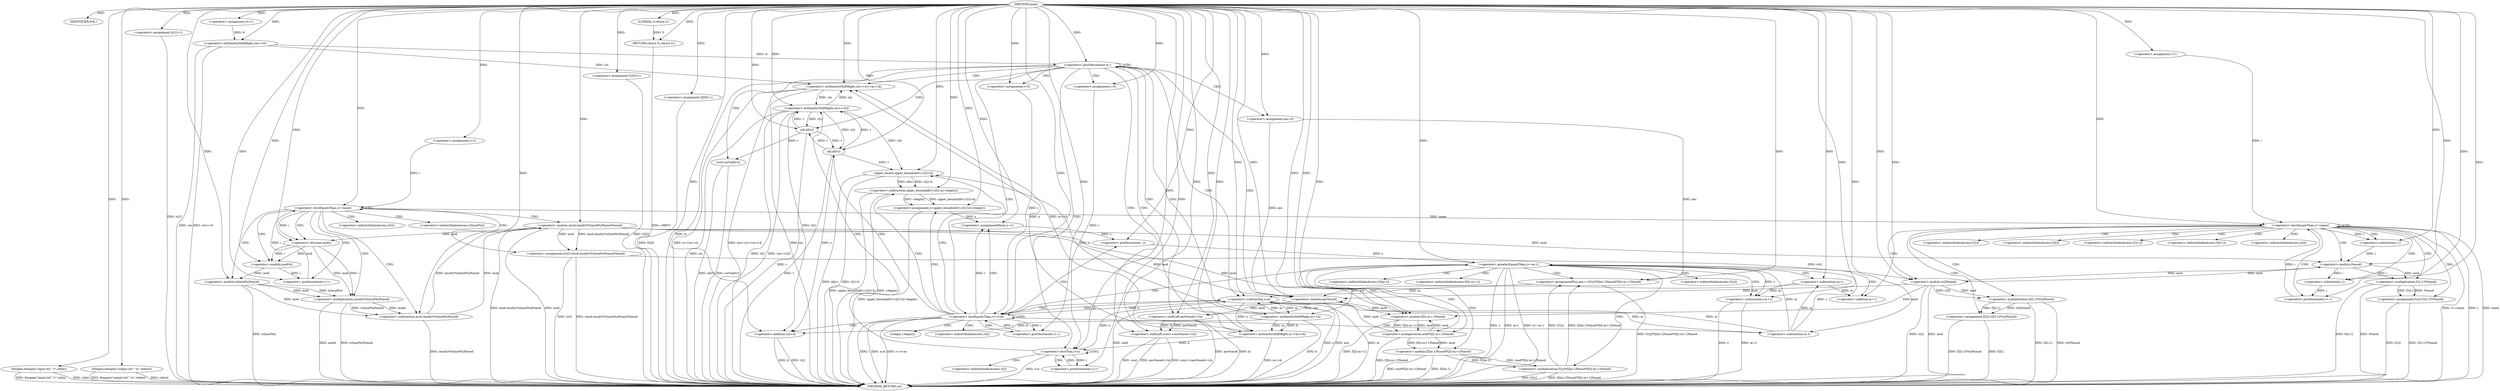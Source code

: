 digraph "main" {  
"1000102" [label = "(METHOD,main)" ]
"1000312" [label = "(METHOD_RETURN,int)" ]
"1000104" [label = "(IDENTIFIER,IOS,)" ]
"1000105" [label = "(freopen,freopen(\"input.txt\",\"r\",stdin))" ]
"1000109" [label = "(freopen,freopen(\"output.txt\",\"w\",stdout))" ]
"1000114" [label = "(<operator>.assignment,tt=1)" ]
"1000117" [label = "(<operator>.assignment,iv[1]=1)" ]
"1000202" [label = "(<operator>.arithmeticShiftRight,cin>>tt)" ]
"1000310" [label = "(RETURN,return 0;,return 0;)" ]
"1000124" [label = "(<operator>.assignment,i=2)" ]
"1000127" [label = "(<operator>.lessEqualsThan,i<=maxe)" ]
"1000130" [label = "(<operator>.postIncrement,i++)" ]
"1000153" [label = "(<operator>.assignment,f1[0]=1)" ]
"1000158" [label = "(<operator>.assignment,f2[0]=1)" ]
"1000165" [label = "(<operator>.assignment,i=1)" ]
"1000168" [label = "(<operator>.lessEqualsThan,i<=maxe)" ]
"1000171" [label = "(<operator>.postIncrement,i++)" ]
"1000206" [label = "(<operator>.postDecrement,tt--)" ]
"1000311" [label = "(LITERAL,0,return 0;)" ]
"1000133" [label = "(<operator>.assignment,iv[i]=(mod-(mod/i)*iv[mod%i]%mod)%mod)" ]
"1000174" [label = "(<operator>.assignment,f1[i]=f1[i-1]*i%mod)" ]
"1000187" [label = "(<operator>.assignment,f2[i]=f2[i-1]*iv[i]%mod)" ]
"1000212" [label = "(<operator>.arithmeticShiftRight,cin>>n>>m>>k)" ]
"1000221" [label = "(<operator>.assignment,ans=0)" ]
"1000239" [label = "(sort,sort(all(v)))" ]
"1000303" [label = "(<operator>.shiftLeft,cout<<ans%mod<<ln)" ]
"1000226" [label = "(<operator>.assignment,i=0)" ]
"1000229" [label = "(<operator>.lessThan,i<n)" ]
"1000232" [label = "(<operator>.postIncrement,i++)" ]
"1000234" [label = "(<operator>.arithmeticShiftRight,cin>>v[i])" ]
"1000244" [label = "(<operator>.assignment,i=0)" ]
"1000247" [label = "(<operator>.lessEqualsThan,i<=n-m)" ]
"1000252" [label = "(<operator>.postIncrement,i++)" ]
"1000137" [label = "(<operator>.modulo,(mod-(mod/i)*iv[mod%i]%mod)%mod)" ]
"1000178" [label = "(<operator>.multiplication,f1[i-1]*i%mod)" ]
"1000191" [label = "(<operator>.multiplication,f2[i-1]*iv[i]%mod)" ]
"1000214" [label = "(<operator>.arithmeticShiftRight,n>>m>>k)" ]
"1000240" [label = "(all,all(v))" ]
"1000256" [label = "(<operator>.assignment,z=upper_bound(all(v),v[i]+k)-v.begin())" ]
"1000268" [label = "(<operator>.assignmentMinus,z-=i)" ]
"1000271" [label = "(<operator>.preDecrement,--z)" ]
"1000305" [label = "(<operator>.shiftLeft,ans%mod<<ln)" ]
"1000138" [label = "(<operator>.subtraction,mod-(mod/i)*iv[mod%i]%mod)" ]
"1000184" [label = "(<operator>.modulo,i%mod)" ]
"1000197" [label = "(<operator>.modulo,iv[i]%mod)" ]
"1000216" [label = "(<operator>.arithmeticShiftRight,m>>k)" ]
"1000249" [label = "(<operator>.subtraction,n-m)" ]
"1000274" [label = "(<operator>.greaterEqualsThan,z>=m-1)" ]
"1000306" [label = "(<operator>.modulo,ans%mod)" ]
"1000140" [label = "(<operator>.multiplication,(mod/i)*iv[mod%i]%mod)" ]
"1000181" [label = "(<operator>.subtraction,i-1)" ]
"1000194" [label = "(<operator>.subtraction,i-1)" ]
"1000258" [label = "(<operator>.subtraction,upper_bound(all(v),v[i]+k)-v.begin())" ]
"1000280" [label = "(<operator>.assignmentPlus,ans+=f1[z]*f2[m-1]%mod*f2[z-m+1]%mod)" ]
"1000141" [label = "(<operator>.division,mod/i)" ]
"1000144" [label = "(<operator>.modulo,iv[mod%i]%mod)" ]
"1000259" [label = "(upper_bound,upper_bound(all(v),v[i]+k))" ]
"1000276" [label = "(<operator>.subtraction,m-1)" ]
"1000260" [label = "(all,all(v))" ]
"1000262" [label = "(<operator>.addition,v[i]+k)" ]
"1000282" [label = "(<operator>.multiplication,f1[z]*f2[m-1]%mod*f2[z-m+1]%mod)" ]
"1000147" [label = "(<operator>.modulo,mod%i)" ]
"1000286" [label = "(<operator>.modulo,f2[m-1]%mod*f2[z-m+1]%mod)" ]
"1000292" [label = "(<operator>.multiplication,mod*f2[z-m+1]%mod)" ]
"1000289" [label = "(<operator>.subtraction,m-1)" ]
"1000294" [label = "(<operator>.modulo,f2[z-m+1]%mod)" ]
"1000297" [label = "(<operator>.subtraction,z-m+1)" ]
"1000299" [label = "(<operator>.addition,m+1)" ]
"1000134" [label = "(<operator>.indirectIndexAccess,iv[i])" ]
"1000175" [label = "(<operator>.indirectIndexAccess,f1[i])" ]
"1000188" [label = "(<operator>.indirectIndexAccess,f2[i])" ]
"1000179" [label = "(<operator>.indirectIndexAccess,f1[i-1])" ]
"1000192" [label = "(<operator>.indirectIndexAccess,f2[i-1])" ]
"1000236" [label = "(<operator>.indirectIndexAccess,v[i])" ]
"1000198" [label = "(<operator>.indirectIndexAccess,iv[i])" ]
"1000267" [label = "(v.begin,v.begin())" ]
"1000145" [label = "(<operator>.indirectIndexAccess,iv[mod%i])" ]
"1000263" [label = "(<operator>.indirectIndexAccess,v[i])" ]
"1000283" [label = "(<operator>.indirectIndexAccess,f1[z])" ]
"1000287" [label = "(<operator>.indirectIndexAccess,f2[m-1])" ]
"1000295" [label = "(<operator>.indirectIndexAccess,f2[z-m+1])" ]
  "1000105" -> "1000312"  [ label = "DDG: freopen(\"input.txt\",\"r\",stdin)"] 
  "1000109" -> "1000312"  [ label = "DDG: freopen(\"output.txt\",\"w\",stdout)"] 
  "1000117" -> "1000312"  [ label = "DDG: iv[1]"] 
  "1000153" -> "1000312"  [ label = "DDG: f1[0]"] 
  "1000158" -> "1000312"  [ label = "DDG: f2[0]"] 
  "1000168" -> "1000312"  [ label = "DDG: i"] 
  "1000168" -> "1000312"  [ label = "DDG: maxe"] 
  "1000168" -> "1000312"  [ label = "DDG: i<=maxe"] 
  "1000202" -> "1000312"  [ label = "DDG: cin"] 
  "1000202" -> "1000312"  [ label = "DDG: cin>>tt"] 
  "1000206" -> "1000312"  [ label = "DDG: tt"] 
  "1000212" -> "1000312"  [ label = "DDG: cin"] 
  "1000216" -> "1000312"  [ label = "DDG: k"] 
  "1000214" -> "1000312"  [ label = "DDG: m>>k"] 
  "1000212" -> "1000312"  [ label = "DDG: n>>m>>k"] 
  "1000212" -> "1000312"  [ label = "DDG: cin>>n>>m>>k"] 
  "1000229" -> "1000312"  [ label = "DDG: i<n"] 
  "1000240" -> "1000312"  [ label = "DDG: v"] 
  "1000239" -> "1000312"  [ label = "DDG: all(v)"] 
  "1000239" -> "1000312"  [ label = "DDG: sort(all(v))"] 
  "1000247" -> "1000312"  [ label = "DDG: i"] 
  "1000249" -> "1000312"  [ label = "DDG: n"] 
  "1000249" -> "1000312"  [ label = "DDG: m"] 
  "1000247" -> "1000312"  [ label = "DDG: n-m"] 
  "1000247" -> "1000312"  [ label = "DDG: i<=n-m"] 
  "1000306" -> "1000312"  [ label = "DDG: ans"] 
  "1000306" -> "1000312"  [ label = "DDG: mod"] 
  "1000305" -> "1000312"  [ label = "DDG: ans%mod"] 
  "1000303" -> "1000312"  [ label = "DDG: ans%mod<<ln"] 
  "1000303" -> "1000312"  [ label = "DDG: cout<<ans%mod<<ln"] 
  "1000260" -> "1000312"  [ label = "DDG: v"] 
  "1000259" -> "1000312"  [ label = "DDG: all(v)"] 
  "1000262" -> "1000312"  [ label = "DDG: v[i]"] 
  "1000262" -> "1000312"  [ label = "DDG: k"] 
  "1000259" -> "1000312"  [ label = "DDG: v[i]+k"] 
  "1000258" -> "1000312"  [ label = "DDG: upper_bound(all(v),v[i]+k)"] 
  "1000258" -> "1000312"  [ label = "DDG: v.begin()"] 
  "1000256" -> "1000312"  [ label = "DDG: upper_bound(all(v),v[i]+k)-v.begin()"] 
  "1000274" -> "1000312"  [ label = "DDG: z"] 
  "1000274" -> "1000312"  [ label = "DDG: m-1"] 
  "1000274" -> "1000312"  [ label = "DDG: z>=m-1"] 
  "1000282" -> "1000312"  [ label = "DDG: f1[z]"] 
  "1000286" -> "1000312"  [ label = "DDG: f2[m-1]"] 
  "1000297" -> "1000312"  [ label = "DDG: z"] 
  "1000297" -> "1000312"  [ label = "DDG: m+1"] 
  "1000294" -> "1000312"  [ label = "DDG: f2[z-m+1]"] 
  "1000292" -> "1000312"  [ label = "DDG: f2[z-m+1]%mod"] 
  "1000286" -> "1000312"  [ label = "DDG: mod*f2[z-m+1]%mod"] 
  "1000282" -> "1000312"  [ label = "DDG: f2[m-1]%mod*f2[z-m+1]%mod"] 
  "1000280" -> "1000312"  [ label = "DDG: f1[z]*f2[m-1]%mod*f2[z-m+1]%mod"] 
  "1000234" -> "1000312"  [ label = "DDG: cin"] 
  "1000234" -> "1000312"  [ label = "DDG: v[i]"] 
  "1000234" -> "1000312"  [ label = "DDG: cin>>v[i]"] 
  "1000174" -> "1000312"  [ label = "DDG: f1[i]"] 
  "1000178" -> "1000312"  [ label = "DDG: f1[i-1]"] 
  "1000178" -> "1000312"  [ label = "DDG: i%mod"] 
  "1000174" -> "1000312"  [ label = "DDG: f1[i-1]*i%mod"] 
  "1000187" -> "1000312"  [ label = "DDG: f2[i]"] 
  "1000191" -> "1000312"  [ label = "DDG: f2[i-1]"] 
  "1000197" -> "1000312"  [ label = "DDG: iv[i]"] 
  "1000197" -> "1000312"  [ label = "DDG: mod"] 
  "1000191" -> "1000312"  [ label = "DDG: iv[i]%mod"] 
  "1000187" -> "1000312"  [ label = "DDG: f2[i-1]*iv[i]%mod"] 
  "1000133" -> "1000312"  [ label = "DDG: iv[i]"] 
  "1000140" -> "1000312"  [ label = "DDG: mod/i"] 
  "1000144" -> "1000312"  [ label = "DDG: iv[mod%i]"] 
  "1000140" -> "1000312"  [ label = "DDG: iv[mod%i]%mod"] 
  "1000138" -> "1000312"  [ label = "DDG: (mod/i)*iv[mod%i]%mod"] 
  "1000137" -> "1000312"  [ label = "DDG: mod-(mod/i)*iv[mod%i]%mod"] 
  "1000137" -> "1000312"  [ label = "DDG: mod"] 
  "1000133" -> "1000312"  [ label = "DDG: (mod-(mod/i)*iv[mod%i]%mod)%mod"] 
  "1000310" -> "1000312"  [ label = "DDG: <RET>"] 
  "1000109" -> "1000312"  [ label = "DDG: stdout"] 
  "1000105" -> "1000312"  [ label = "DDG: stdin"] 
  "1000305" -> "1000312"  [ label = "DDG: ln"] 
  "1000303" -> "1000312"  [ label = "DDG: cout"] 
  "1000102" -> "1000104"  [ label = "DDG: "] 
  "1000102" -> "1000114"  [ label = "DDG: "] 
  "1000102" -> "1000117"  [ label = "DDG: "] 
  "1000311" -> "1000310"  [ label = "DDG: 0"] 
  "1000102" -> "1000310"  [ label = "DDG: "] 
  "1000102" -> "1000105"  [ label = "DDG: "] 
  "1000102" -> "1000109"  [ label = "DDG: "] 
  "1000102" -> "1000124"  [ label = "DDG: "] 
  "1000102" -> "1000153"  [ label = "DDG: "] 
  "1000102" -> "1000158"  [ label = "DDG: "] 
  "1000102" -> "1000165"  [ label = "DDG: "] 
  "1000102" -> "1000202"  [ label = "DDG: "] 
  "1000114" -> "1000202"  [ label = "DDG: tt"] 
  "1000102" -> "1000311"  [ label = "DDG: "] 
  "1000124" -> "1000127"  [ label = "DDG: i"] 
  "1000130" -> "1000127"  [ label = "DDG: i"] 
  "1000102" -> "1000127"  [ label = "DDG: "] 
  "1000147" -> "1000130"  [ label = "DDG: i"] 
  "1000102" -> "1000130"  [ label = "DDG: "] 
  "1000137" -> "1000133"  [ label = "DDG: mod"] 
  "1000137" -> "1000133"  [ label = "DDG: mod-(mod/i)*iv[mod%i]%mod"] 
  "1000165" -> "1000168"  [ label = "DDG: i"] 
  "1000171" -> "1000168"  [ label = "DDG: i"] 
  "1000102" -> "1000168"  [ label = "DDG: "] 
  "1000127" -> "1000168"  [ label = "DDG: maxe"] 
  "1000194" -> "1000171"  [ label = "DDG: i"] 
  "1000102" -> "1000171"  [ label = "DDG: "] 
  "1000178" -> "1000174"  [ label = "DDG: f1[i-1]"] 
  "1000178" -> "1000174"  [ label = "DDG: i%mod"] 
  "1000191" -> "1000187"  [ label = "DDG: iv[i]%mod"] 
  "1000191" -> "1000187"  [ label = "DDG: f2[i-1]"] 
  "1000202" -> "1000206"  [ label = "DDG: tt"] 
  "1000102" -> "1000206"  [ label = "DDG: "] 
  "1000102" -> "1000221"  [ label = "DDG: "] 
  "1000202" -> "1000212"  [ label = "DDG: cin"] 
  "1000234" -> "1000212"  [ label = "DDG: cin"] 
  "1000102" -> "1000212"  [ label = "DDG: "] 
  "1000214" -> "1000212"  [ label = "DDG: n"] 
  "1000214" -> "1000212"  [ label = "DDG: m>>k"] 
  "1000102" -> "1000226"  [ label = "DDG: "] 
  "1000240" -> "1000239"  [ label = "DDG: v"] 
  "1000102" -> "1000244"  [ label = "DDG: "] 
  "1000102" -> "1000303"  [ label = "DDG: "] 
  "1000305" -> "1000303"  [ label = "DDG: ln"] 
  "1000305" -> "1000303"  [ label = "DDG: ans%mod"] 
  "1000138" -> "1000137"  [ label = "DDG: mod"] 
  "1000138" -> "1000137"  [ label = "DDG: (mod/i)*iv[mod%i]%mod"] 
  "1000102" -> "1000137"  [ label = "DDG: "] 
  "1000184" -> "1000178"  [ label = "DDG: mod"] 
  "1000184" -> "1000178"  [ label = "DDG: i"] 
  "1000197" -> "1000191"  [ label = "DDG: mod"] 
  "1000197" -> "1000191"  [ label = "DDG: iv[i]"] 
  "1000249" -> "1000214"  [ label = "DDG: n"] 
  "1000102" -> "1000214"  [ label = "DDG: "] 
  "1000216" -> "1000214"  [ label = "DDG: k"] 
  "1000216" -> "1000214"  [ label = "DDG: m"] 
  "1000226" -> "1000229"  [ label = "DDG: i"] 
  "1000232" -> "1000229"  [ label = "DDG: i"] 
  "1000102" -> "1000229"  [ label = "DDG: "] 
  "1000214" -> "1000229"  [ label = "DDG: n"] 
  "1000229" -> "1000232"  [ label = "DDG: i"] 
  "1000102" -> "1000232"  [ label = "DDG: "] 
  "1000212" -> "1000234"  [ label = "DDG: cin"] 
  "1000102" -> "1000234"  [ label = "DDG: "] 
  "1000240" -> "1000234"  [ label = "DDG: v"] 
  "1000260" -> "1000234"  [ label = "DDG: v"] 
  "1000260" -> "1000240"  [ label = "DDG: v"] 
  "1000234" -> "1000240"  [ label = "DDG: v[i]"] 
  "1000102" -> "1000240"  [ label = "DDG: "] 
  "1000244" -> "1000247"  [ label = "DDG: i"] 
  "1000252" -> "1000247"  [ label = "DDG: i"] 
  "1000102" -> "1000247"  [ label = "DDG: "] 
  "1000249" -> "1000247"  [ label = "DDG: n"] 
  "1000249" -> "1000247"  [ label = "DDG: m"] 
  "1000102" -> "1000252"  [ label = "DDG: "] 
  "1000247" -> "1000252"  [ label = "DDG: i"] 
  "1000258" -> "1000256"  [ label = "DDG: v.begin()"] 
  "1000258" -> "1000256"  [ label = "DDG: upper_bound(all(v),v[i]+k)"] 
  "1000247" -> "1000268"  [ label = "DDG: i"] 
  "1000102" -> "1000268"  [ label = "DDG: "] 
  "1000306" -> "1000305"  [ label = "DDG: mod"] 
  "1000306" -> "1000305"  [ label = "DDG: ans"] 
  "1000102" -> "1000305"  [ label = "DDG: "] 
  "1000144" -> "1000138"  [ label = "DDG: mod"] 
  "1000102" -> "1000138"  [ label = "DDG: "] 
  "1000140" -> "1000138"  [ label = "DDG: mod/i"] 
  "1000140" -> "1000138"  [ label = "DDG: iv[mod%i]%mod"] 
  "1000181" -> "1000184"  [ label = "DDG: i"] 
  "1000102" -> "1000184"  [ label = "DDG: "] 
  "1000197" -> "1000184"  [ label = "DDG: mod"] 
  "1000137" -> "1000184"  [ label = "DDG: mod"] 
  "1000133" -> "1000197"  [ label = "DDG: iv[i]"] 
  "1000184" -> "1000197"  [ label = "DDG: mod"] 
  "1000102" -> "1000197"  [ label = "DDG: "] 
  "1000249" -> "1000216"  [ label = "DDG: m"] 
  "1000102" -> "1000216"  [ label = "DDG: "] 
  "1000229" -> "1000249"  [ label = "DDG: n"] 
  "1000102" -> "1000249"  [ label = "DDG: "] 
  "1000216" -> "1000249"  [ label = "DDG: m"] 
  "1000276" -> "1000249"  [ label = "DDG: m"] 
  "1000289" -> "1000249"  [ label = "DDG: m"] 
  "1000102" -> "1000256"  [ label = "DDG: "] 
  "1000256" -> "1000268"  [ label = "DDG: z"] 
  "1000268" -> "1000271"  [ label = "DDG: z"] 
  "1000102" -> "1000271"  [ label = "DDG: "] 
  "1000221" -> "1000306"  [ label = "DDG: ans"] 
  "1000280" -> "1000306"  [ label = "DDG: ans"] 
  "1000102" -> "1000306"  [ label = "DDG: "] 
  "1000292" -> "1000306"  [ label = "DDG: mod"] 
  "1000197" -> "1000306"  [ label = "DDG: mod"] 
  "1000137" -> "1000306"  [ label = "DDG: mod"] 
  "1000141" -> "1000140"  [ label = "DDG: mod"] 
  "1000141" -> "1000140"  [ label = "DDG: i"] 
  "1000144" -> "1000140"  [ label = "DDG: iv[mod%i]"] 
  "1000144" -> "1000140"  [ label = "DDG: mod"] 
  "1000168" -> "1000181"  [ label = "DDG: i"] 
  "1000102" -> "1000181"  [ label = "DDG: "] 
  "1000184" -> "1000194"  [ label = "DDG: i"] 
  "1000102" -> "1000194"  [ label = "DDG: "] 
  "1000259" -> "1000258"  [ label = "DDG: v[i]+k"] 
  "1000259" -> "1000258"  [ label = "DDG: all(v)"] 
  "1000102" -> "1000258"  [ label = "DDG: "] 
  "1000271" -> "1000274"  [ label = "DDG: z"] 
  "1000102" -> "1000274"  [ label = "DDG: "] 
  "1000276" -> "1000274"  [ label = "DDG: 1"] 
  "1000276" -> "1000274"  [ label = "DDG: m"] 
  "1000282" -> "1000280"  [ label = "DDG: f1[z]"] 
  "1000282" -> "1000280"  [ label = "DDG: f2[m-1]%mod*f2[z-m+1]%mod"] 
  "1000137" -> "1000141"  [ label = "DDG: mod"] 
  "1000102" -> "1000141"  [ label = "DDG: "] 
  "1000127" -> "1000141"  [ label = "DDG: i"] 
  "1000147" -> "1000144"  [ label = "DDG: mod"] 
  "1000102" -> "1000144"  [ label = "DDG: "] 
  "1000260" -> "1000259"  [ label = "DDG: v"] 
  "1000234" -> "1000259"  [ label = "DDG: v[i]"] 
  "1000216" -> "1000259"  [ label = "DDG: k"] 
  "1000102" -> "1000259"  [ label = "DDG: "] 
  "1000249" -> "1000276"  [ label = "DDG: m"] 
  "1000102" -> "1000276"  [ label = "DDG: "] 
  "1000221" -> "1000280"  [ label = "DDG: ans"] 
  "1000102" -> "1000280"  [ label = "DDG: "] 
  "1000240" -> "1000260"  [ label = "DDG: v"] 
  "1000234" -> "1000260"  [ label = "DDG: v[i]"] 
  "1000102" -> "1000260"  [ label = "DDG: "] 
  "1000260" -> "1000262"  [ label = "DDG: v"] 
  "1000234" -> "1000262"  [ label = "DDG: v[i]"] 
  "1000216" -> "1000262"  [ label = "DDG: k"] 
  "1000102" -> "1000262"  [ label = "DDG: "] 
  "1000286" -> "1000282"  [ label = "DDG: f2[m-1]"] 
  "1000286" -> "1000282"  [ label = "DDG: mod*f2[z-m+1]%mod"] 
  "1000141" -> "1000147"  [ label = "DDG: mod"] 
  "1000102" -> "1000147"  [ label = "DDG: "] 
  "1000141" -> "1000147"  [ label = "DDG: i"] 
  "1000292" -> "1000286"  [ label = "DDG: f2[z-m+1]%mod"] 
  "1000292" -> "1000286"  [ label = "DDG: mod"] 
  "1000294" -> "1000292"  [ label = "DDG: mod"] 
  "1000102" -> "1000292"  [ label = "DDG: "] 
  "1000294" -> "1000292"  [ label = "DDG: f2[z-m+1]"] 
  "1000276" -> "1000289"  [ label = "DDG: m"] 
  "1000102" -> "1000289"  [ label = "DDG: "] 
  "1000306" -> "1000294"  [ label = "DDG: mod"] 
  "1000292" -> "1000294"  [ label = "DDG: mod"] 
  "1000197" -> "1000294"  [ label = "DDG: mod"] 
  "1000137" -> "1000294"  [ label = "DDG: mod"] 
  "1000102" -> "1000294"  [ label = "DDG: "] 
  "1000274" -> "1000297"  [ label = "DDG: z"] 
  "1000102" -> "1000297"  [ label = "DDG: "] 
  "1000289" -> "1000297"  [ label = "DDG: m"] 
  "1000289" -> "1000299"  [ label = "DDG: m"] 
  "1000102" -> "1000299"  [ label = "DDG: "] 
  "1000127" -> "1000127"  [ label = "CDG: "] 
  "1000127" -> "1000141"  [ label = "CDG: "] 
  "1000127" -> "1000133"  [ label = "CDG: "] 
  "1000127" -> "1000144"  [ label = "CDG: "] 
  "1000127" -> "1000145"  [ label = "CDG: "] 
  "1000127" -> "1000130"  [ label = "CDG: "] 
  "1000127" -> "1000138"  [ label = "CDG: "] 
  "1000127" -> "1000137"  [ label = "CDG: "] 
  "1000127" -> "1000147"  [ label = "CDG: "] 
  "1000127" -> "1000140"  [ label = "CDG: "] 
  "1000127" -> "1000134"  [ label = "CDG: "] 
  "1000168" -> "1000174"  [ label = "CDG: "] 
  "1000168" -> "1000191"  [ label = "CDG: "] 
  "1000168" -> "1000197"  [ label = "CDG: "] 
  "1000168" -> "1000188"  [ label = "CDG: "] 
  "1000168" -> "1000175"  [ label = "CDG: "] 
  "1000168" -> "1000179"  [ label = "CDG: "] 
  "1000168" -> "1000194"  [ label = "CDG: "] 
  "1000168" -> "1000192"  [ label = "CDG: "] 
  "1000168" -> "1000198"  [ label = "CDG: "] 
  "1000168" -> "1000187"  [ label = "CDG: "] 
  "1000168" -> "1000168"  [ label = "CDG: "] 
  "1000168" -> "1000178"  [ label = "CDG: "] 
  "1000168" -> "1000171"  [ label = "CDG: "] 
  "1000168" -> "1000184"  [ label = "CDG: "] 
  "1000168" -> "1000181"  [ label = "CDG: "] 
  "1000206" -> "1000305"  [ label = "CDG: "] 
  "1000206" -> "1000221"  [ label = "CDG: "] 
  "1000206" -> "1000244"  [ label = "CDG: "] 
  "1000206" -> "1000216"  [ label = "CDG: "] 
  "1000206" -> "1000206"  [ label = "CDG: "] 
  "1000206" -> "1000214"  [ label = "CDG: "] 
  "1000206" -> "1000240"  [ label = "CDG: "] 
  "1000206" -> "1000226"  [ label = "CDG: "] 
  "1000206" -> "1000247"  [ label = "CDG: "] 
  "1000206" -> "1000303"  [ label = "CDG: "] 
  "1000206" -> "1000239"  [ label = "CDG: "] 
  "1000206" -> "1000229"  [ label = "CDG: "] 
  "1000206" -> "1000306"  [ label = "CDG: "] 
  "1000206" -> "1000212"  [ label = "CDG: "] 
  "1000206" -> "1000249"  [ label = "CDG: "] 
  "1000229" -> "1000236"  [ label = "CDG: "] 
  "1000229" -> "1000232"  [ label = "CDG: "] 
  "1000229" -> "1000229"  [ label = "CDG: "] 
  "1000229" -> "1000234"  [ label = "CDG: "] 
  "1000247" -> "1000258"  [ label = "CDG: "] 
  "1000247" -> "1000268"  [ label = "CDG: "] 
  "1000247" -> "1000276"  [ label = "CDG: "] 
  "1000247" -> "1000260"  [ label = "CDG: "] 
  "1000247" -> "1000274"  [ label = "CDG: "] 
  "1000247" -> "1000259"  [ label = "CDG: "] 
  "1000247" -> "1000247"  [ label = "CDG: "] 
  "1000247" -> "1000263"  [ label = "CDG: "] 
  "1000247" -> "1000262"  [ label = "CDG: "] 
  "1000247" -> "1000271"  [ label = "CDG: "] 
  "1000247" -> "1000252"  [ label = "CDG: "] 
  "1000247" -> "1000267"  [ label = "CDG: "] 
  "1000247" -> "1000249"  [ label = "CDG: "] 
  "1000247" -> "1000256"  [ label = "CDG: "] 
  "1000274" -> "1000294"  [ label = "CDG: "] 
  "1000274" -> "1000282"  [ label = "CDG: "] 
  "1000274" -> "1000289"  [ label = "CDG: "] 
  "1000274" -> "1000295"  [ label = "CDG: "] 
  "1000274" -> "1000292"  [ label = "CDG: "] 
  "1000274" -> "1000286"  [ label = "CDG: "] 
  "1000274" -> "1000297"  [ label = "CDG: "] 
  "1000274" -> "1000283"  [ label = "CDG: "] 
  "1000274" -> "1000299"  [ label = "CDG: "] 
  "1000274" -> "1000280"  [ label = "CDG: "] 
  "1000274" -> "1000287"  [ label = "CDG: "] 
}
